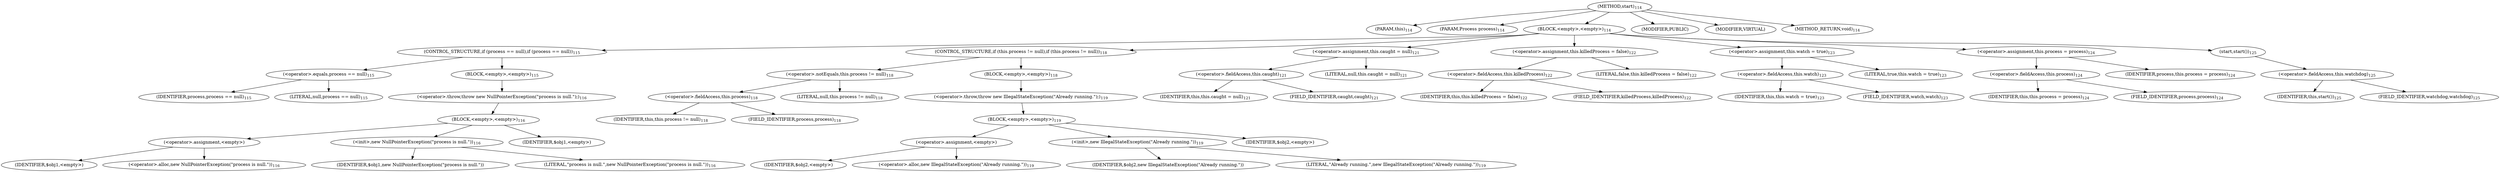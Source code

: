 digraph "start" {  
"80" [label = <(METHOD,start)<SUB>114</SUB>> ]
"6" [label = <(PARAM,this)<SUB>114</SUB>> ]
"81" [label = <(PARAM,Process process)<SUB>114</SUB>> ]
"82" [label = <(BLOCK,&lt;empty&gt;,&lt;empty&gt;)<SUB>114</SUB>> ]
"83" [label = <(CONTROL_STRUCTURE,if (process == null),if (process == null))<SUB>115</SUB>> ]
"84" [label = <(&lt;operator&gt;.equals,process == null)<SUB>115</SUB>> ]
"85" [label = <(IDENTIFIER,process,process == null)<SUB>115</SUB>> ]
"86" [label = <(LITERAL,null,process == null)<SUB>115</SUB>> ]
"87" [label = <(BLOCK,&lt;empty&gt;,&lt;empty&gt;)<SUB>115</SUB>> ]
"88" [label = <(&lt;operator&gt;.throw,throw new NullPointerException(&quot;process is null.&quot;);)<SUB>116</SUB>> ]
"89" [label = <(BLOCK,&lt;empty&gt;,&lt;empty&gt;)<SUB>116</SUB>> ]
"90" [label = <(&lt;operator&gt;.assignment,&lt;empty&gt;)> ]
"91" [label = <(IDENTIFIER,$obj1,&lt;empty&gt;)> ]
"92" [label = <(&lt;operator&gt;.alloc,new NullPointerException(&quot;process is null.&quot;))<SUB>116</SUB>> ]
"93" [label = <(&lt;init&gt;,new NullPointerException(&quot;process is null.&quot;))<SUB>116</SUB>> ]
"94" [label = <(IDENTIFIER,$obj1,new NullPointerException(&quot;process is null.&quot;))> ]
"95" [label = <(LITERAL,&quot;process is null.&quot;,new NullPointerException(&quot;process is null.&quot;))<SUB>116</SUB>> ]
"96" [label = <(IDENTIFIER,$obj1,&lt;empty&gt;)> ]
"97" [label = <(CONTROL_STRUCTURE,if (this.process != null),if (this.process != null))<SUB>118</SUB>> ]
"98" [label = <(&lt;operator&gt;.notEquals,this.process != null)<SUB>118</SUB>> ]
"99" [label = <(&lt;operator&gt;.fieldAccess,this.process)<SUB>118</SUB>> ]
"5" [label = <(IDENTIFIER,this,this.process != null)<SUB>118</SUB>> ]
"100" [label = <(FIELD_IDENTIFIER,process,process)<SUB>118</SUB>> ]
"101" [label = <(LITERAL,null,this.process != null)<SUB>118</SUB>> ]
"102" [label = <(BLOCK,&lt;empty&gt;,&lt;empty&gt;)<SUB>118</SUB>> ]
"103" [label = <(&lt;operator&gt;.throw,throw new IllegalStateException(&quot;Already running.&quot;);)<SUB>119</SUB>> ]
"104" [label = <(BLOCK,&lt;empty&gt;,&lt;empty&gt;)<SUB>119</SUB>> ]
"105" [label = <(&lt;operator&gt;.assignment,&lt;empty&gt;)> ]
"106" [label = <(IDENTIFIER,$obj2,&lt;empty&gt;)> ]
"107" [label = <(&lt;operator&gt;.alloc,new IllegalStateException(&quot;Already running.&quot;))<SUB>119</SUB>> ]
"108" [label = <(&lt;init&gt;,new IllegalStateException(&quot;Already running.&quot;))<SUB>119</SUB>> ]
"109" [label = <(IDENTIFIER,$obj2,new IllegalStateException(&quot;Already running.&quot;))> ]
"110" [label = <(LITERAL,&quot;Already running.&quot;,new IllegalStateException(&quot;Already running.&quot;))<SUB>119</SUB>> ]
"111" [label = <(IDENTIFIER,$obj2,&lt;empty&gt;)> ]
"112" [label = <(&lt;operator&gt;.assignment,this.caught = null)<SUB>121</SUB>> ]
"113" [label = <(&lt;operator&gt;.fieldAccess,this.caught)<SUB>121</SUB>> ]
"7" [label = <(IDENTIFIER,this,this.caught = null)<SUB>121</SUB>> ]
"114" [label = <(FIELD_IDENTIFIER,caught,caught)<SUB>121</SUB>> ]
"115" [label = <(LITERAL,null,this.caught = null)<SUB>121</SUB>> ]
"116" [label = <(&lt;operator&gt;.assignment,this.killedProcess = false)<SUB>122</SUB>> ]
"117" [label = <(&lt;operator&gt;.fieldAccess,this.killedProcess)<SUB>122</SUB>> ]
"8" [label = <(IDENTIFIER,this,this.killedProcess = false)<SUB>122</SUB>> ]
"118" [label = <(FIELD_IDENTIFIER,killedProcess,killedProcess)<SUB>122</SUB>> ]
"119" [label = <(LITERAL,false,this.killedProcess = false)<SUB>122</SUB>> ]
"120" [label = <(&lt;operator&gt;.assignment,this.watch = true)<SUB>123</SUB>> ]
"121" [label = <(&lt;operator&gt;.fieldAccess,this.watch)<SUB>123</SUB>> ]
"9" [label = <(IDENTIFIER,this,this.watch = true)<SUB>123</SUB>> ]
"122" [label = <(FIELD_IDENTIFIER,watch,watch)<SUB>123</SUB>> ]
"123" [label = <(LITERAL,true,this.watch = true)<SUB>123</SUB>> ]
"124" [label = <(&lt;operator&gt;.assignment,this.process = process)<SUB>124</SUB>> ]
"125" [label = <(&lt;operator&gt;.fieldAccess,this.process)<SUB>124</SUB>> ]
"10" [label = <(IDENTIFIER,this,this.process = process)<SUB>124</SUB>> ]
"126" [label = <(FIELD_IDENTIFIER,process,process)<SUB>124</SUB>> ]
"127" [label = <(IDENTIFIER,process,this.process = process)<SUB>124</SUB>> ]
"128" [label = <(start,start())<SUB>125</SUB>> ]
"129" [label = <(&lt;operator&gt;.fieldAccess,this.watchdog)<SUB>125</SUB>> ]
"130" [label = <(IDENTIFIER,this,start())<SUB>125</SUB>> ]
"131" [label = <(FIELD_IDENTIFIER,watchdog,watchdog)<SUB>125</SUB>> ]
"132" [label = <(MODIFIER,PUBLIC)> ]
"133" [label = <(MODIFIER,VIRTUAL)> ]
"134" [label = <(METHOD_RETURN,void)<SUB>114</SUB>> ]
  "80" -> "6" 
  "80" -> "81" 
  "80" -> "82" 
  "80" -> "132" 
  "80" -> "133" 
  "80" -> "134" 
  "82" -> "83" 
  "82" -> "97" 
  "82" -> "112" 
  "82" -> "116" 
  "82" -> "120" 
  "82" -> "124" 
  "82" -> "128" 
  "83" -> "84" 
  "83" -> "87" 
  "84" -> "85" 
  "84" -> "86" 
  "87" -> "88" 
  "88" -> "89" 
  "89" -> "90" 
  "89" -> "93" 
  "89" -> "96" 
  "90" -> "91" 
  "90" -> "92" 
  "93" -> "94" 
  "93" -> "95" 
  "97" -> "98" 
  "97" -> "102" 
  "98" -> "99" 
  "98" -> "101" 
  "99" -> "5" 
  "99" -> "100" 
  "102" -> "103" 
  "103" -> "104" 
  "104" -> "105" 
  "104" -> "108" 
  "104" -> "111" 
  "105" -> "106" 
  "105" -> "107" 
  "108" -> "109" 
  "108" -> "110" 
  "112" -> "113" 
  "112" -> "115" 
  "113" -> "7" 
  "113" -> "114" 
  "116" -> "117" 
  "116" -> "119" 
  "117" -> "8" 
  "117" -> "118" 
  "120" -> "121" 
  "120" -> "123" 
  "121" -> "9" 
  "121" -> "122" 
  "124" -> "125" 
  "124" -> "127" 
  "125" -> "10" 
  "125" -> "126" 
  "128" -> "129" 
  "129" -> "130" 
  "129" -> "131" 
}
